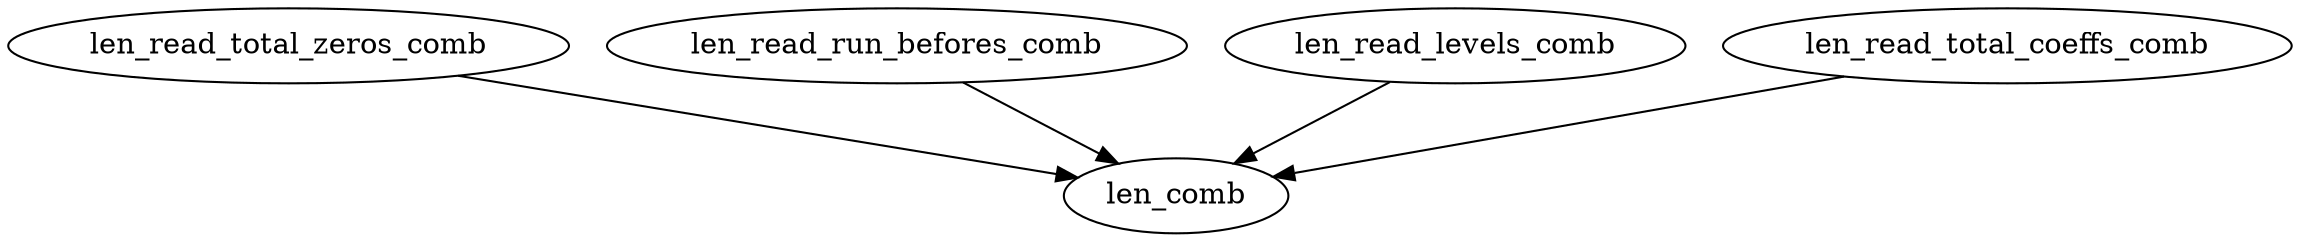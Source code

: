 strict digraph "" {
	len_read_total_zeros_comb -> len_comb	 [weight=1.0];
	len_read_run_befores_comb -> len_comb	 [weight=1.0];
	len_read_levels_comb -> len_comb	 [weight=1.0];
	len_read_total_coeffs_comb -> len_comb	 [weight=1.0];
}
